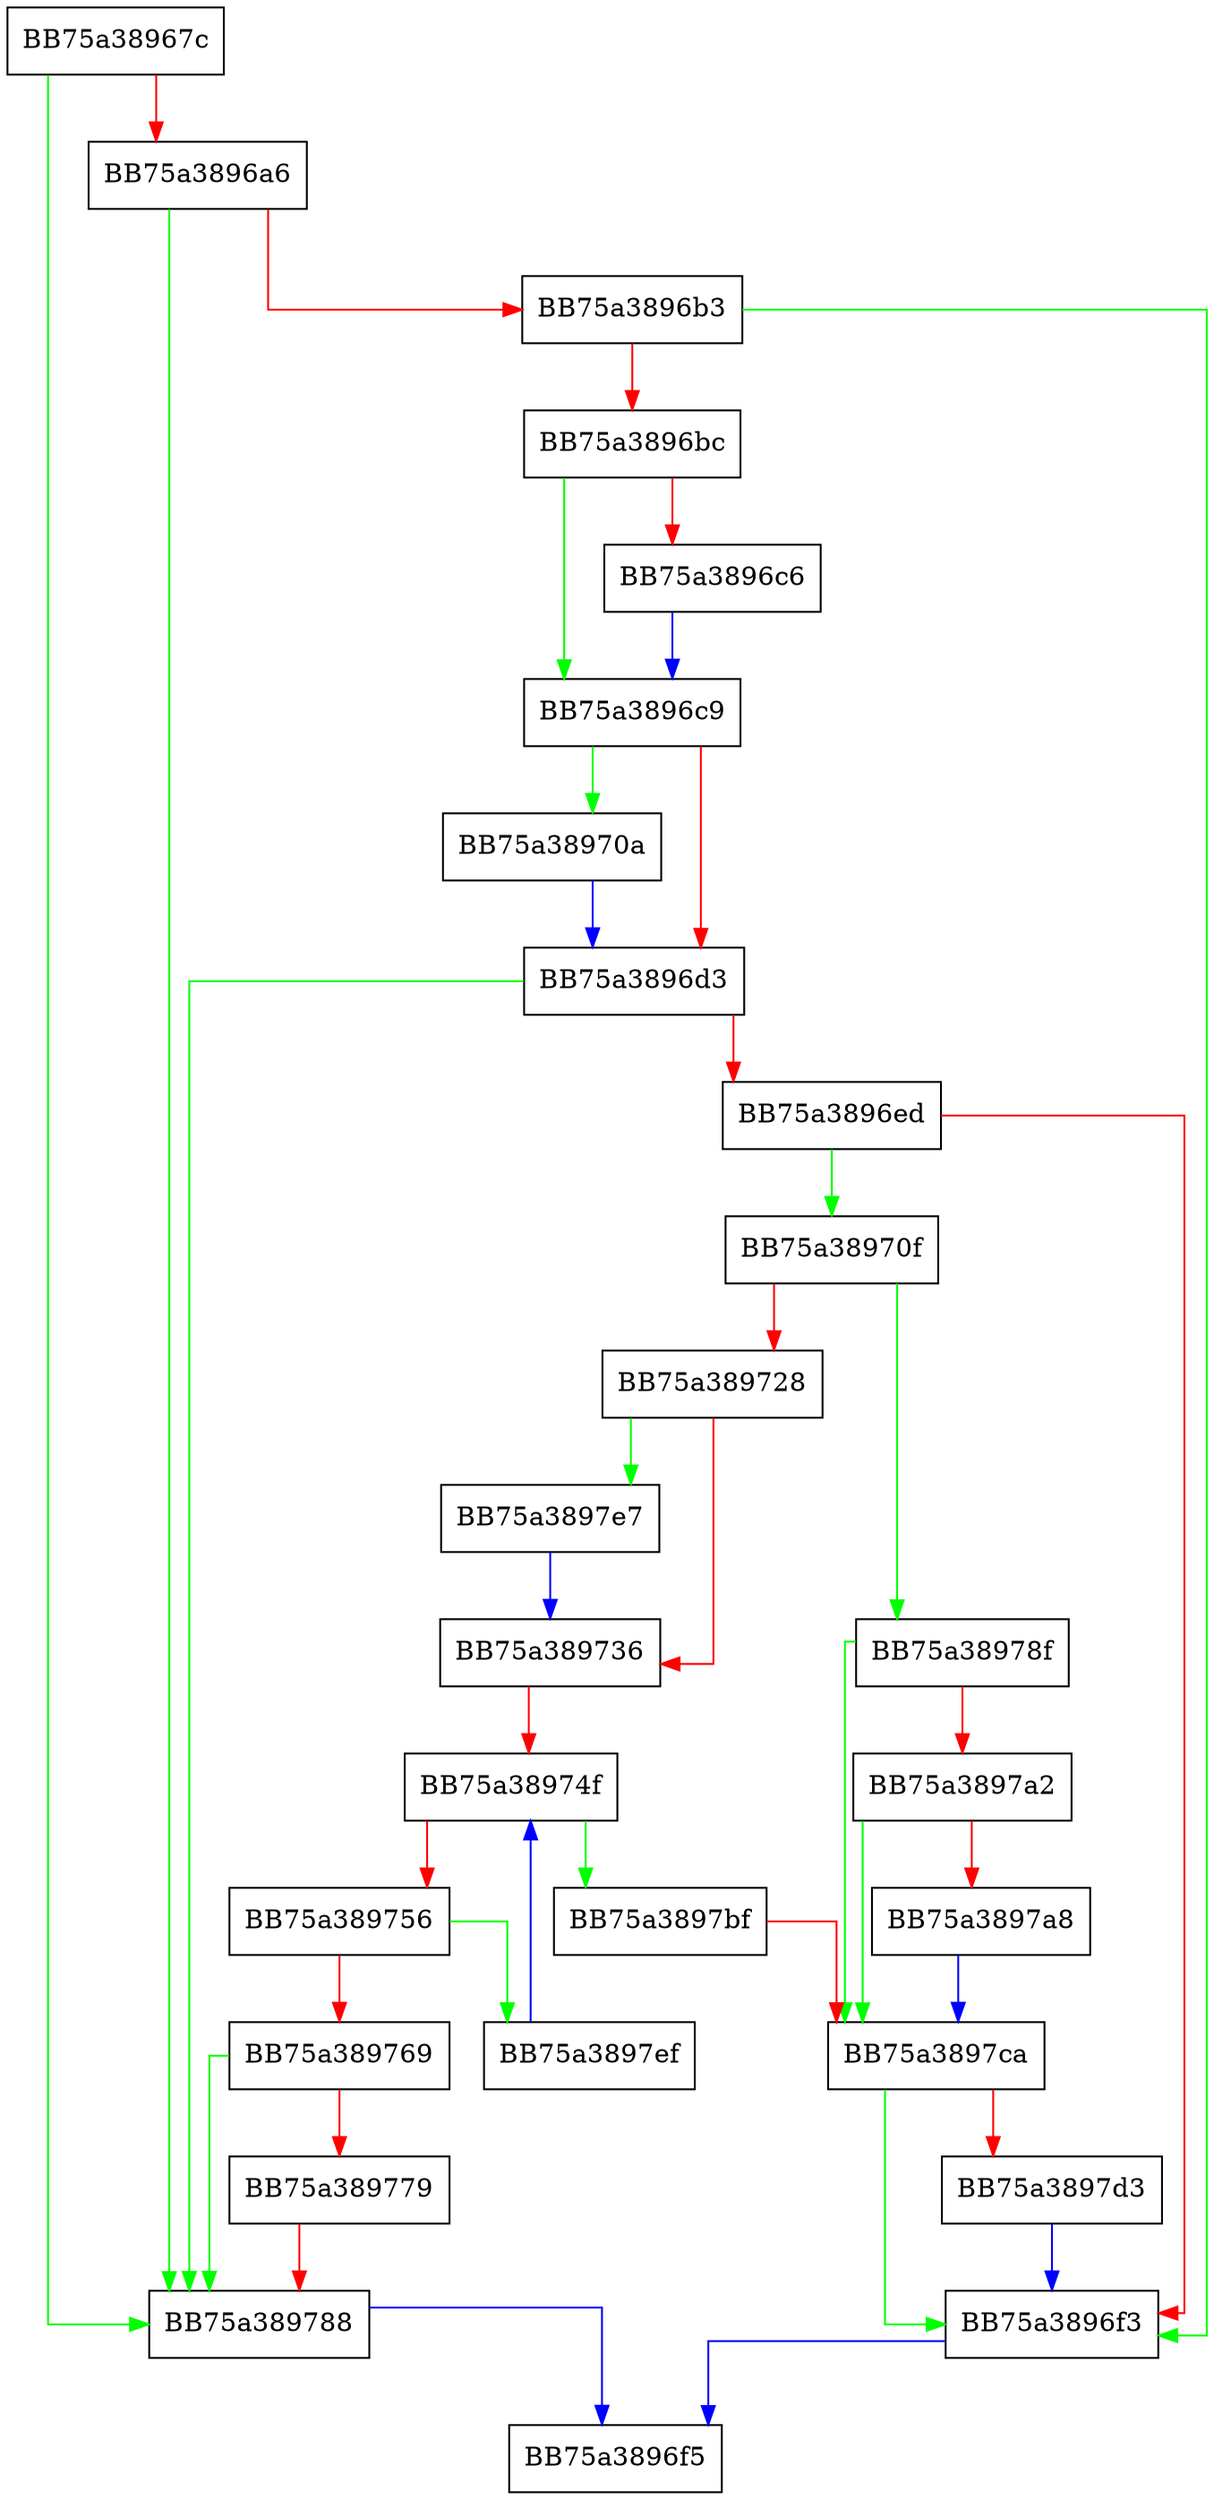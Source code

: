 digraph MatchPerfParameter {
  node [shape="box"];
  graph [splines=ortho];
  BB75a38967c -> BB75a389788 [color="green"];
  BB75a38967c -> BB75a3896a6 [color="red"];
  BB75a3896a6 -> BB75a389788 [color="green"];
  BB75a3896a6 -> BB75a3896b3 [color="red"];
  BB75a3896b3 -> BB75a3896f3 [color="green"];
  BB75a3896b3 -> BB75a3896bc [color="red"];
  BB75a3896bc -> BB75a3896c9 [color="green"];
  BB75a3896bc -> BB75a3896c6 [color="red"];
  BB75a3896c6 -> BB75a3896c9 [color="blue"];
  BB75a3896c9 -> BB75a38970a [color="green"];
  BB75a3896c9 -> BB75a3896d3 [color="red"];
  BB75a3896d3 -> BB75a389788 [color="green"];
  BB75a3896d3 -> BB75a3896ed [color="red"];
  BB75a3896ed -> BB75a38970f [color="green"];
  BB75a3896ed -> BB75a3896f3 [color="red"];
  BB75a3896f3 -> BB75a3896f5 [color="blue"];
  BB75a38970a -> BB75a3896d3 [color="blue"];
  BB75a38970f -> BB75a38978f [color="green"];
  BB75a38970f -> BB75a389728 [color="red"];
  BB75a389728 -> BB75a3897e7 [color="green"];
  BB75a389728 -> BB75a389736 [color="red"];
  BB75a389736 -> BB75a38974f [color="red"];
  BB75a38974f -> BB75a3897bf [color="green"];
  BB75a38974f -> BB75a389756 [color="red"];
  BB75a389756 -> BB75a3897ef [color="green"];
  BB75a389756 -> BB75a389769 [color="red"];
  BB75a389769 -> BB75a389788 [color="green"];
  BB75a389769 -> BB75a389779 [color="red"];
  BB75a389779 -> BB75a389788 [color="red"];
  BB75a389788 -> BB75a3896f5 [color="blue"];
  BB75a38978f -> BB75a3897ca [color="green"];
  BB75a38978f -> BB75a3897a2 [color="red"];
  BB75a3897a2 -> BB75a3897ca [color="green"];
  BB75a3897a2 -> BB75a3897a8 [color="red"];
  BB75a3897a8 -> BB75a3897ca [color="blue"];
  BB75a3897bf -> BB75a3897ca [color="red"];
  BB75a3897ca -> BB75a3896f3 [color="green"];
  BB75a3897ca -> BB75a3897d3 [color="red"];
  BB75a3897d3 -> BB75a3896f3 [color="blue"];
  BB75a3897e7 -> BB75a389736 [color="blue"];
  BB75a3897ef -> BB75a38974f [color="blue"];
}